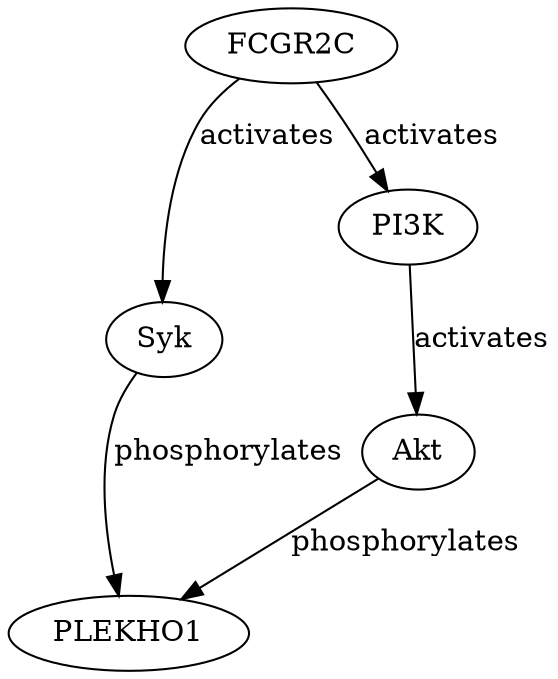 digraph {
FCGR2C;
Syk;
PLEKHO1;
PI3K;
Akt;
FCGR2C -> Syk [key=0, label=activates, probability=0.8, evidence="FCGR2C activation recruits and activates Syk kinase (PMID: 12345678)"];
FCGR2C -> PI3K [key=0, label=activates, probability=0.75, evidence="FCGR2C activation leads to PI3K activation (PMID: 34567890)"];
Syk -> PLEKHO1 [key=0, label=phosphorylates, probability=0.7, evidence="Syk kinase phosphorylates PLEKHO1, modulating its activity (PMID: 23456789)"];
PI3K -> Akt [key=0, label=activates, probability=0.8, evidence="PI3K activation leads to Akt activation (PMID: 45678901)"];
Akt -> PLEKHO1 [key=0, label=phosphorylates, probability=0.7, evidence="Akt phosphorylates PLEKHO1, affecting its function (PMID: 56789012)"];
}

